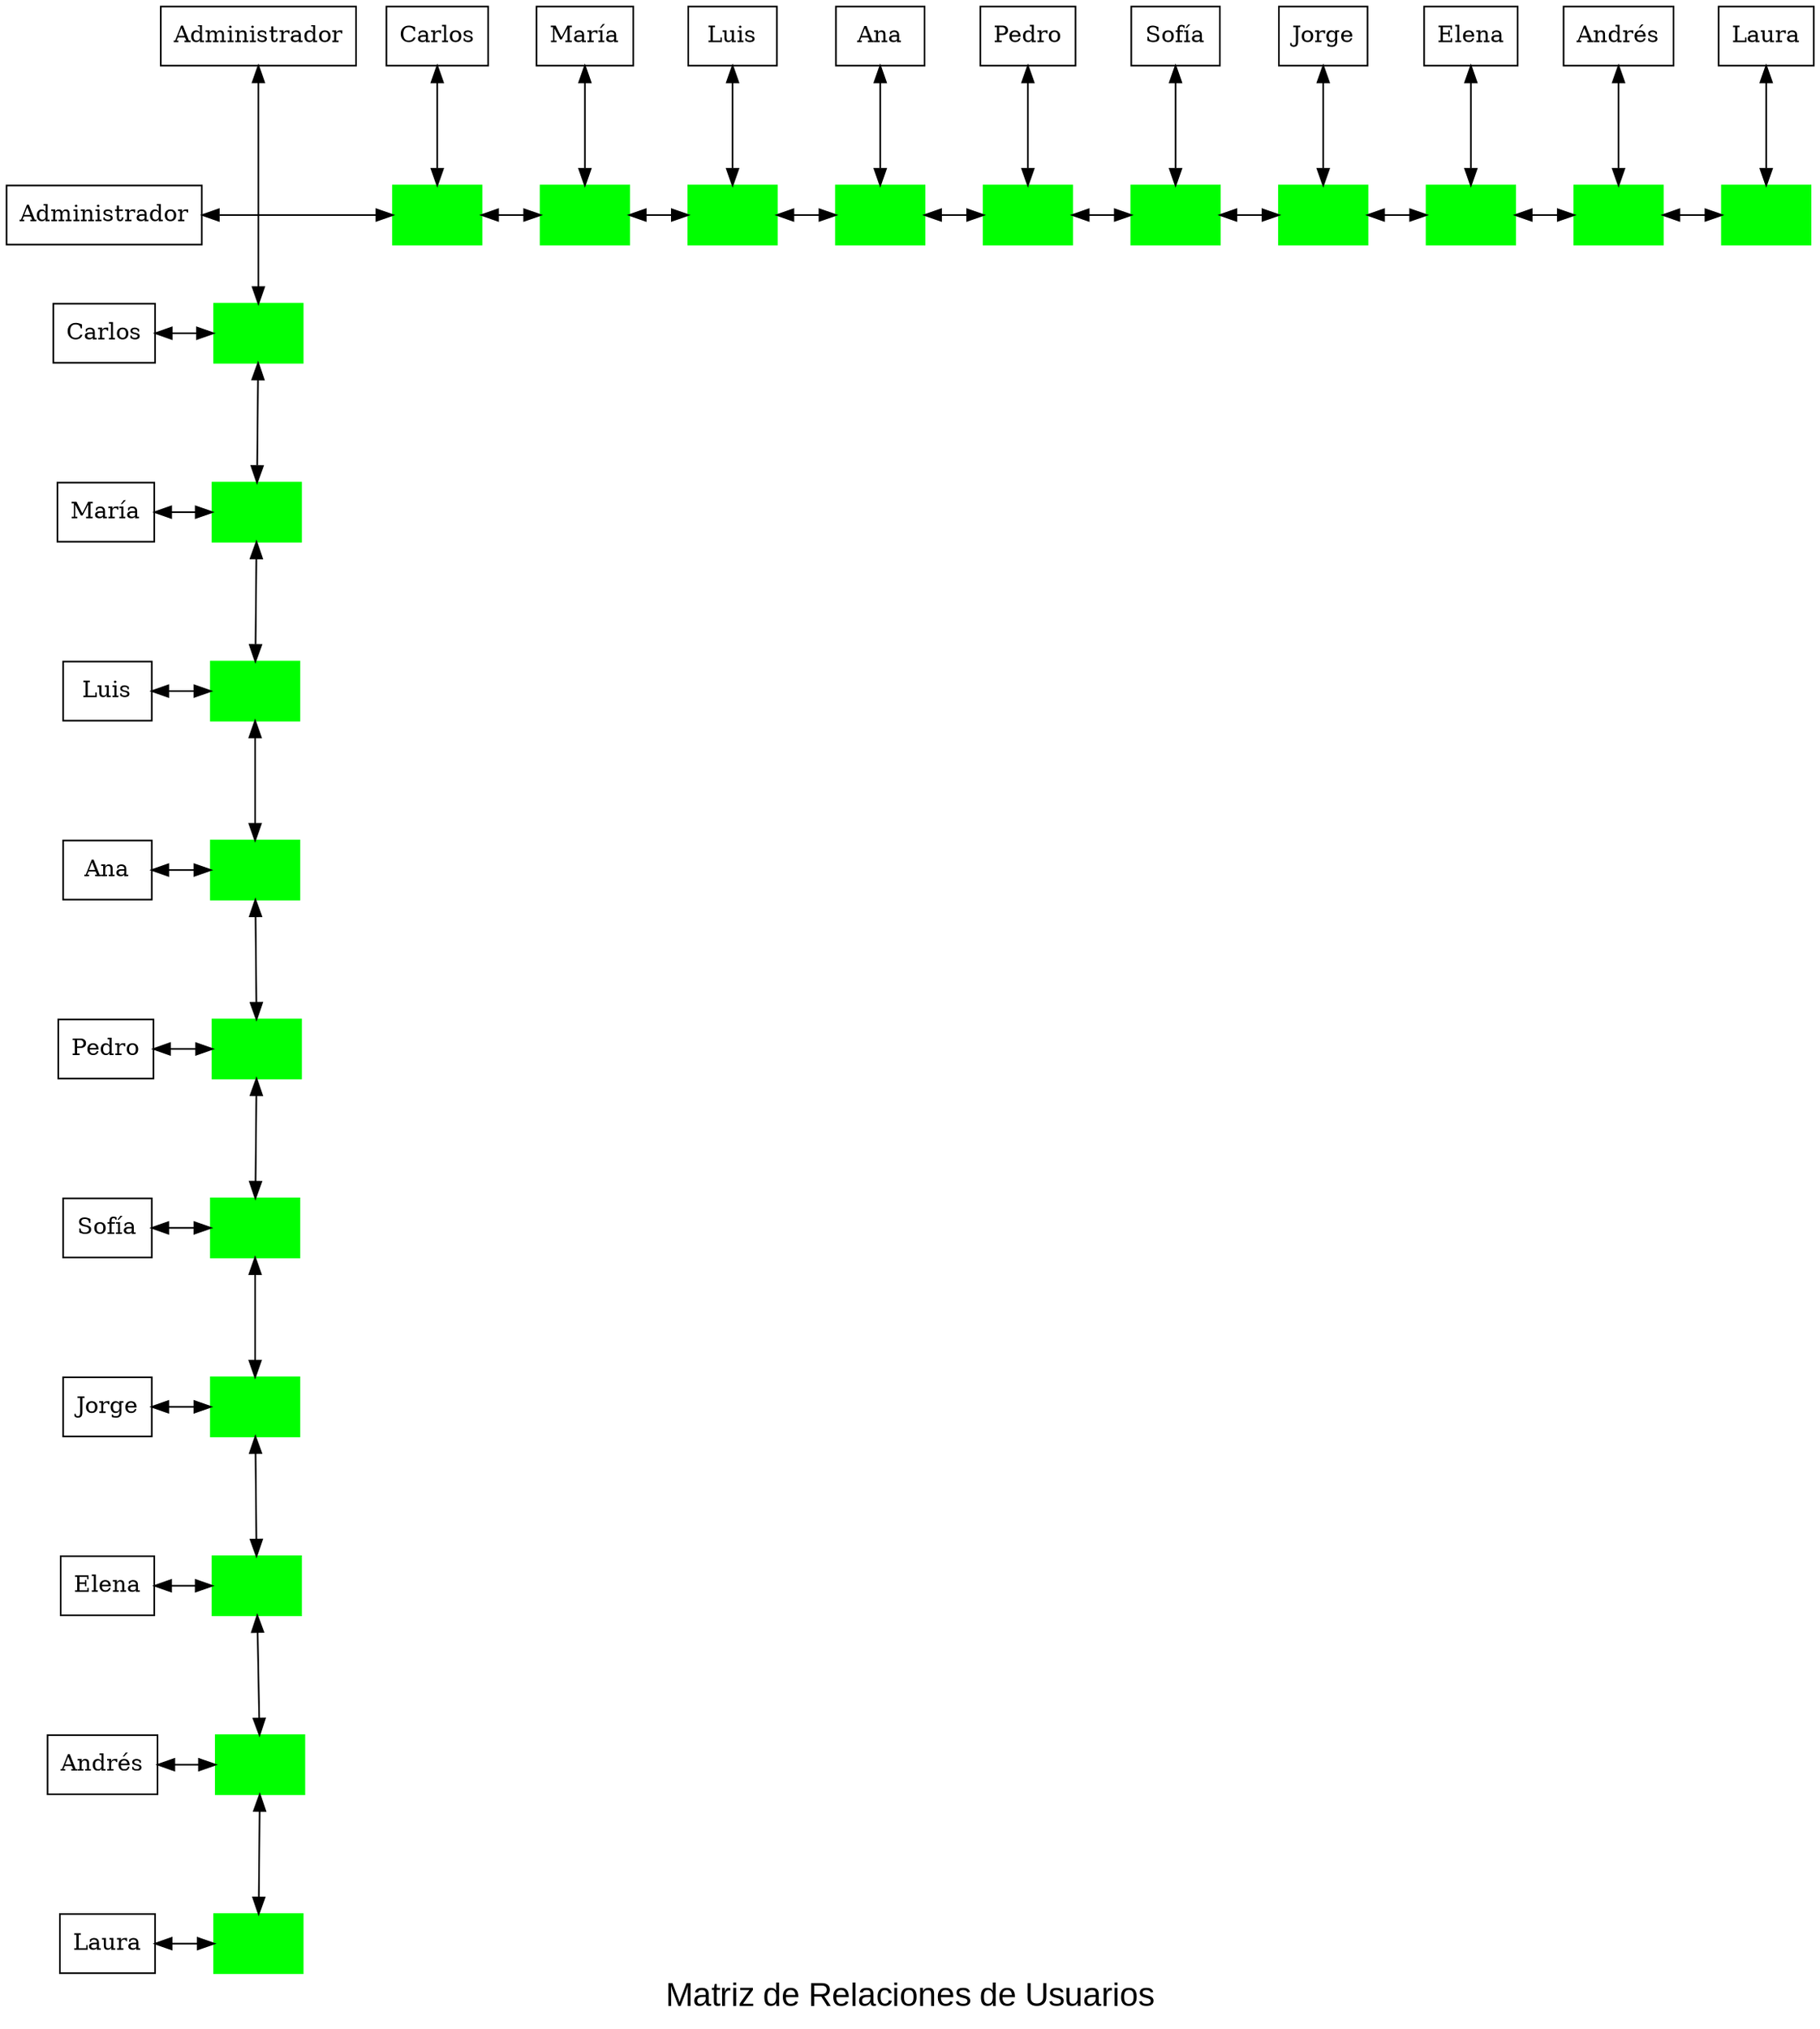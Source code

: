 digraph G {
node [shape=box];
rankdir=TB;
label="Matriz de Relaciones de Usuarios" fontsize=20 fontname="Arial";
// Definir encabezados de filas
fila0 [label="Administrador", group=1];
fila2 [label="Carlos", group=1];
fila3 [label="María", group=1];
fila4 [label="Luis", group=1];
fila5 [label="Ana", group=1];
fila6 [label="Pedro", group=1];
fila7 [label="Sofía", group=1];
fila8 [label="Jorge", group=1];
fila9 [label="Elena", group=1];
fila10 [label="Andrés", group=1];
fila11 [label="Laura", group=1];
// Definir encabezados de columnas
col0 [label="Administrador", group=1];
col2 [label="Carlos", group=3];
col3 [label="María", group=4];
col4 [label="Luis", group=5];
col5 [label="Ana", group=6];
col6 [label="Pedro", group=7];
col7 [label="Sofía", group=8];
col8 [label="Jorge", group=9];
col9 [label="Elena", group=10];
col10 [label="Andrés", group=11];
col11 [label="Laura", group=12];
{ rank=same; col0; col2; col3; col4; col5; col6; col7; col8; col9; col10; col11; }
// Definir nodos en las coordenadas especificadas
nodo0_2 [label="", color=green, style=filled, group=3];
nodo0_3 [label="", color=green, style=filled, group=4];
nodo0_4 [label="", color=green, style=filled, group=5];
nodo0_5 [label="", color=green, style=filled, group=6];
nodo0_6 [label="", color=green, style=filled, group=7];
nodo0_7 [label="", color=green, style=filled, group=8];
nodo0_8 [label="", color=green, style=filled, group=9];
nodo0_9 [label="", color=green, style=filled, group=10];
nodo0_10 [label="", color=green, style=filled, group=11];
nodo0_11 [label="", color=green, style=filled, group=12];
nodo2_0 [label="", color=green, style=filled, group=1];
nodo3_0 [label="", color=green, style=filled, group=1];
nodo4_0 [label="", color=green, style=filled, group=1];
nodo5_0 [label="", color=green, style=filled, group=1];
nodo6_0 [label="", color=green, style=filled, group=1];
nodo7_0 [label="", color=green, style=filled, group=1];
nodo8_0 [label="", color=green, style=filled, group=1];
nodo9_0 [label="", color=green, style=filled, group=1];
nodo10_0 [label="", color=green, style=filled, group=1];
nodo11_0 [label="", color=green, style=filled, group=1];
// Conectar encabezados de filas con nodos y los nodos entre ellos horizontalmente
fila0 -> nodo0_2 [dir=both, minlen=2];
nodo0_2 -> nodo0_3 [dir=both, minlen=2];
nodo0_3 -> nodo0_4 [dir=both, minlen=2];
nodo0_4 -> nodo0_5 [dir=both, minlen=2];
nodo0_5 -> nodo0_6 [dir=both, minlen=2];
nodo0_6 -> nodo0_7 [dir=both, minlen=2];
nodo0_7 -> nodo0_8 [dir=both, minlen=2];
nodo0_8 -> nodo0_9 [dir=both, minlen=2];
nodo0_9 -> nodo0_10 [dir=both, minlen=2];
nodo0_10 -> nodo0_11 [dir=both, minlen=2];
fila2 -> nodo2_0 [dir=both, minlen=2];
fila3 -> nodo3_0 [dir=both, minlen=2];
fila4 -> nodo4_0 [dir=both, minlen=2];
fila5 -> nodo5_0 [dir=both, minlen=2];
fila6 -> nodo6_0 [dir=both, minlen=2];
fila7 -> nodo7_0 [dir=both, minlen=2];
fila8 -> nodo8_0 [dir=both, minlen=2];
fila9 -> nodo9_0 [dir=both, minlen=2];
fila10 -> nodo10_0 [dir=both, minlen=2];
fila11 -> nodo11_0 [dir=both, minlen=2];
// Conectar encabezados de columnas con nodos y los nodos entre ellos verticalmente
col0 -> nodo2_0 [dir=both, minlen=2];
nodo2_0 -> nodo3_0 [dir=both, minlen=2];
nodo3_0 -> nodo4_0 [dir=both, minlen=2];
nodo4_0 -> nodo5_0 [dir=both, minlen=2];
nodo5_0 -> nodo6_0 [dir=both, minlen=2];
nodo6_0 -> nodo7_0 [dir=both, minlen=2];
nodo7_0 -> nodo8_0 [dir=both, minlen=2];
nodo8_0 -> nodo9_0 [dir=both, minlen=2];
nodo9_0 -> nodo10_0 [dir=both, minlen=2];
nodo10_0 -> nodo11_0 [dir=both, minlen=2];
col2 -> nodo0_2 [dir=both, minlen=2];
col3 -> nodo0_3 [dir=both, minlen=2];
col4 -> nodo0_4 [dir=both, minlen=2];
col5 -> nodo0_5 [dir=both, minlen=2];
col6 -> nodo0_6 [dir=both, minlen=2];
col7 -> nodo0_7 [dir=both, minlen=2];
col8 -> nodo0_8 [dir=both, minlen=2];
col9 -> nodo0_9 [dir=both, minlen=2];
col10 -> nodo0_10 [dir=both, minlen=2];
col11 -> nodo0_11 [dir=both, minlen=2];
// Mantener los encabezados de filas alineados verticalmente
fila0 -> fila2 [style=invis];
fila2 -> fila3 [style=invis];
fila3 -> fila4 [style=invis];
fila4 -> fila5 [style=invis];
fila5 -> fila6 [style=invis];
fila6 -> fila7 [style=invis];
fila7 -> fila8 [style=invis];
fila8 -> fila9 [style=invis];
fila9 -> fila10 [style=invis];
fila10 -> fila11 [style=invis];
// Mantener los nodos de la misma fila en el mismo rango horizontal
{ rank=same; fila0; nodo0_2 }
{ rank=same; fila0; nodo0_3 }
{ rank=same; fila0; nodo0_4 }
{ rank=same; fila0; nodo0_5 }
{ rank=same; fila0; nodo0_6 }
{ rank=same; fila0; nodo0_7 }
{ rank=same; fila0; nodo0_8 }
{ rank=same; fila0; nodo0_9 }
{ rank=same; fila0; nodo0_10 }
{ rank=same; fila0; nodo0_11 }
{ rank=same; fila2; nodo2_0 }
{ rank=same; fila3; nodo3_0 }
{ rank=same; fila4; nodo4_0 }
{ rank=same; fila5; nodo5_0 }
{ rank=same; fila6; nodo6_0 }
{ rank=same; fila7; nodo7_0 }
{ rank=same; fila8; nodo8_0 }
{ rank=same; fila9; nodo9_0 }
{ rank=same; fila10; nodo10_0 }
{ rank=same; fila11; nodo11_0 }
// Conectar las columnas entre sí de forma invisible para mantener el orden
col0 -> col2 [style=invis];
col2 -> col3 [style=invis];
col3 -> col4 [style=invis];
col4 -> col5 [style=invis];
col5 -> col6 [style=invis];
col6 -> col7 [style=invis];
col7 -> col8 [style=invis];
col8 -> col9 [style=invis];
col9 -> col10 [style=invis];
col10 -> col11 [style=invis];
}
